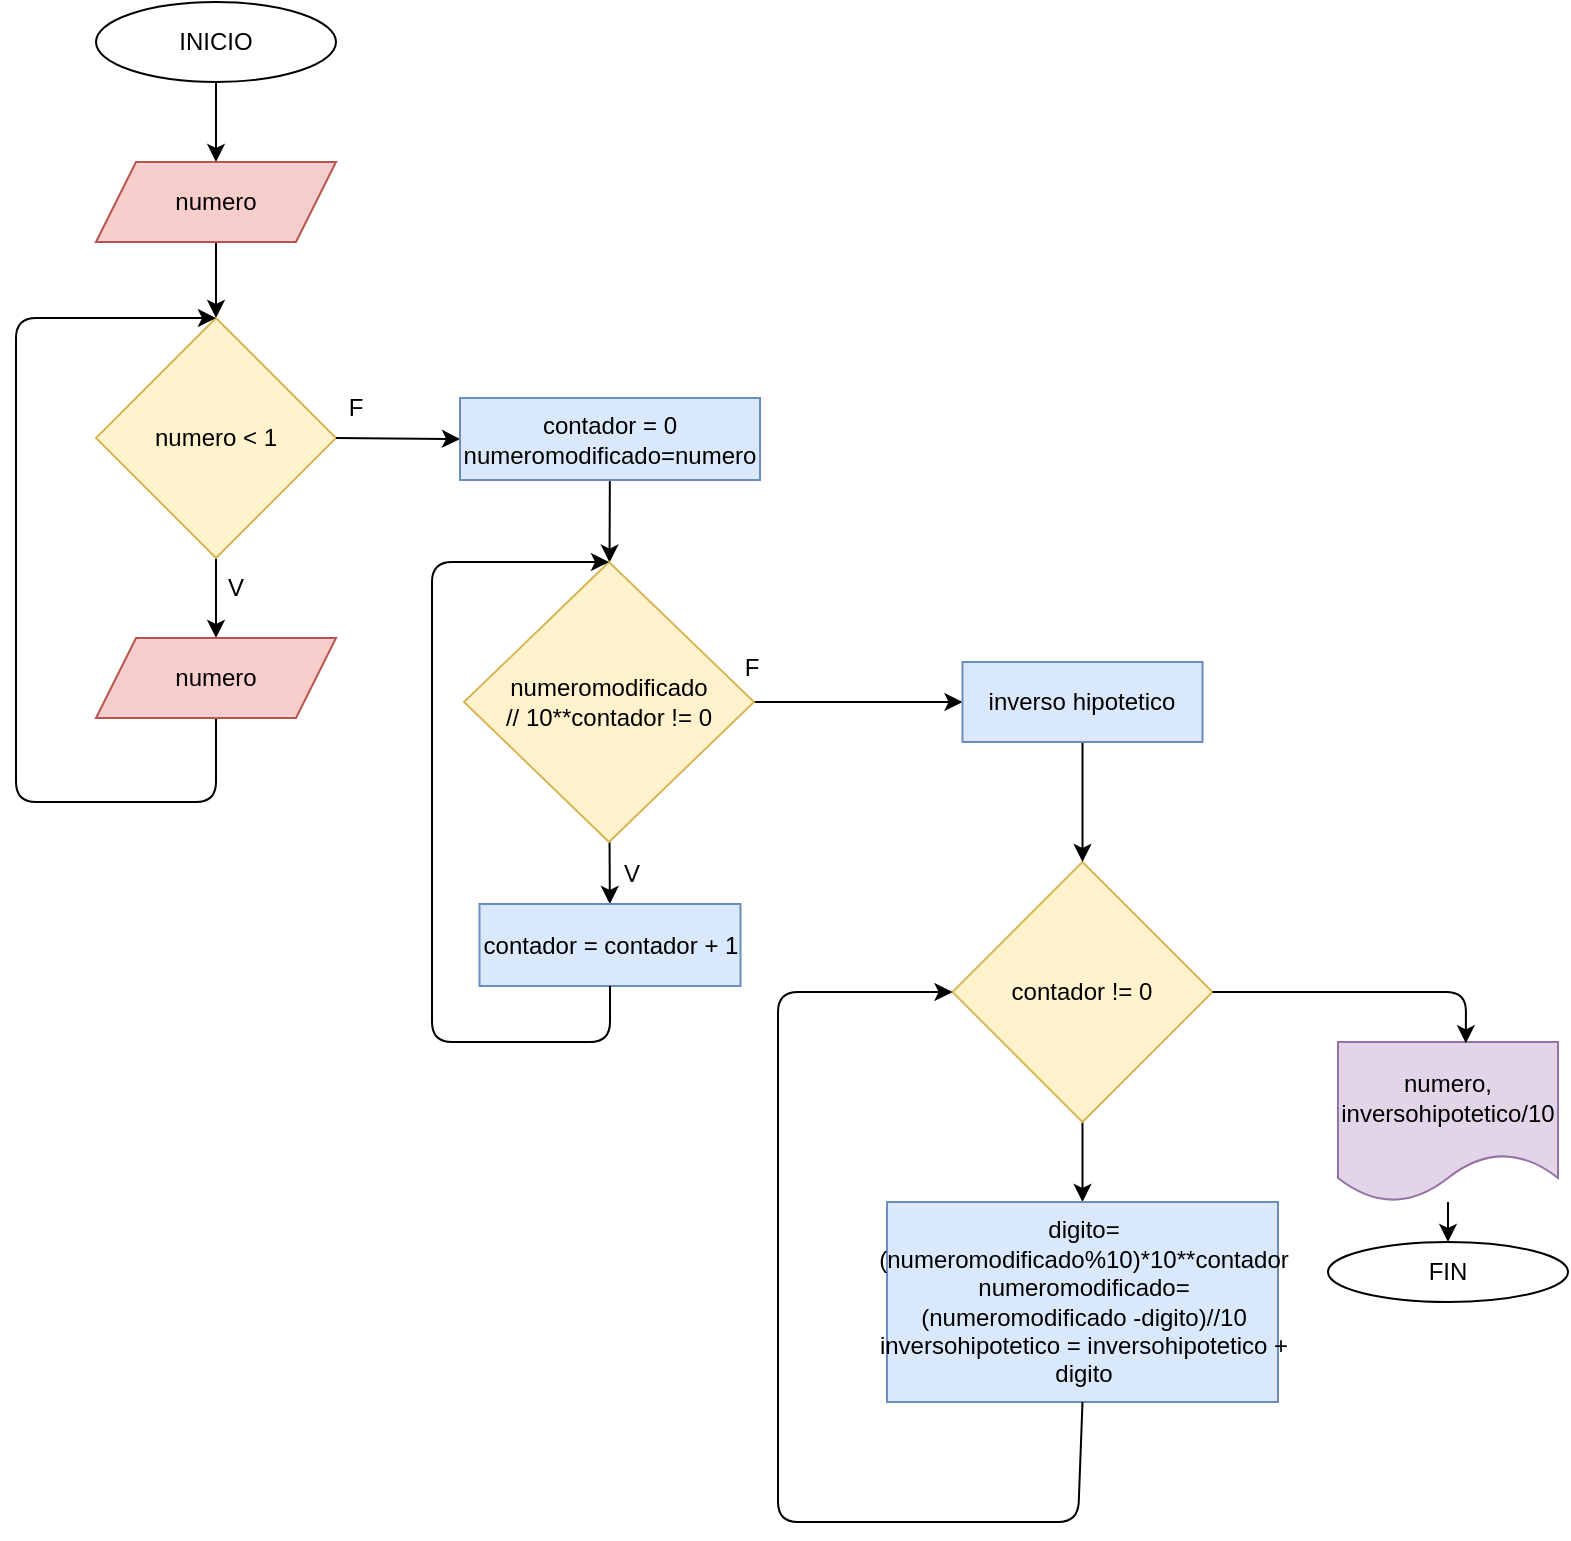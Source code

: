<mxfile>
    <diagram id="jWZl3iyOArzlj7FB98lf" name="Página-1">
        <mxGraphModel dx="371" dy="273" grid="1" gridSize="10" guides="1" tooltips="1" connect="1" arrows="1" fold="1" page="1" pageScale="1" pageWidth="827" pageHeight="1169" math="0" shadow="0">
            <root>
                <mxCell id="0"/>
                <mxCell id="1" parent="0"/>
                <mxCell id="2" value="" style="edgeStyle=none;html=1;" edge="1" parent="1" source="3" target="5">
                    <mxGeometry relative="1" as="geometry"/>
                </mxCell>
                <mxCell id="3" value="INICIO" style="ellipse;whiteSpace=wrap;html=1;" vertex="1" parent="1">
                    <mxGeometry x="79" y="40" width="120" height="40" as="geometry"/>
                </mxCell>
                <mxCell id="4" value="" style="edgeStyle=none;html=1;entryX=0.5;entryY=0;entryDx=0;entryDy=0;" edge="1" parent="1" source="5" target="9">
                    <mxGeometry relative="1" as="geometry">
                        <mxPoint x="139" y="200.0" as="targetPoint"/>
                    </mxGeometry>
                </mxCell>
                <mxCell id="5" value="numero" style="shape=parallelogram;perimeter=parallelogramPerimeter;whiteSpace=wrap;html=1;fixedSize=1;fillColor=#f8cecc;strokeColor=#b85450;" vertex="1" parent="1">
                    <mxGeometry x="79" y="120" width="120" height="40" as="geometry"/>
                </mxCell>
                <mxCell id="8" value="" style="edgeStyle=none;html=1;entryX=0.5;entryY=0;entryDx=0;entryDy=0;" edge="1" parent="1" source="9" target="18">
                    <mxGeometry relative="1" as="geometry">
                        <mxPoint x="139" y="358" as="targetPoint"/>
                    </mxGeometry>
                </mxCell>
                <mxCell id="9" value="numero &amp;lt; 1" style="rhombus;whiteSpace=wrap;html=1;fillColor=#fff2cc;strokeColor=#d6b656;" vertex="1" parent="1">
                    <mxGeometry x="79" y="198" width="120" height="120" as="geometry"/>
                </mxCell>
                <mxCell id="11" value="" style="endArrow=classic;html=1;exitX=0.5;exitY=1;exitDx=0;exitDy=0;entryX=0.5;entryY=0;entryDx=0;entryDy=0;" edge="1" parent="1" source="18" target="9">
                    <mxGeometry width="50" height="50" relative="1" as="geometry">
                        <mxPoint x="139" y="448" as="sourcePoint"/>
                        <mxPoint x="119" y="308" as="targetPoint"/>
                        <Array as="points">
                            <mxPoint x="139" y="440"/>
                            <mxPoint x="39" y="440"/>
                            <mxPoint x="39" y="198"/>
                        </Array>
                    </mxGeometry>
                </mxCell>
                <mxCell id="12" value="" style="endArrow=classic;html=1;exitX=1;exitY=0.5;exitDx=0;exitDy=0;entryX=0;entryY=0.5;entryDx=0;entryDy=0;" edge="1" parent="1" source="9" target="19">
                    <mxGeometry width="50" height="50" relative="1" as="geometry">
                        <mxPoint x="199" y="358" as="sourcePoint"/>
                        <mxPoint x="319" y="258" as="targetPoint"/>
                        <Array as="points"/>
                    </mxGeometry>
                </mxCell>
                <mxCell id="16" value="F" style="text;html=1;strokeColor=none;fillColor=none;align=center;verticalAlign=middle;whiteSpace=wrap;rounded=0;" vertex="1" parent="1">
                    <mxGeometry x="179" y="228" width="60" height="30" as="geometry"/>
                </mxCell>
                <mxCell id="17" value="V" style="text;html=1;strokeColor=none;fillColor=none;align=center;verticalAlign=middle;whiteSpace=wrap;rounded=0;" vertex="1" parent="1">
                    <mxGeometry x="119" y="318" width="60" height="30" as="geometry"/>
                </mxCell>
                <mxCell id="18" value="numero" style="shape=parallelogram;perimeter=parallelogramPerimeter;whiteSpace=wrap;html=1;fixedSize=1;fillColor=#f8cecc;strokeColor=#b85450;" vertex="1" parent="1">
                    <mxGeometry x="79" y="358" width="120" height="40" as="geometry"/>
                </mxCell>
                <mxCell id="21" value="" style="edgeStyle=none;html=1;" edge="1" parent="1" source="19" target="20">
                    <mxGeometry relative="1" as="geometry"/>
                </mxCell>
                <mxCell id="19" value="contador = 0&lt;br&gt;numeromodificado=numero" style="rounded=0;whiteSpace=wrap;html=1;fillColor=#dae8fc;strokeColor=#6c8ebf;" vertex="1" parent="1">
                    <mxGeometry x="261" y="238" width="150" height="41" as="geometry"/>
                </mxCell>
                <mxCell id="23" value="" style="edgeStyle=none;html=1;" edge="1" parent="1" source="20" target="22">
                    <mxGeometry relative="1" as="geometry"/>
                </mxCell>
                <mxCell id="32" value="" style="edgeStyle=none;html=1;" edge="1" parent="1" source="20" target="31">
                    <mxGeometry relative="1" as="geometry"/>
                </mxCell>
                <mxCell id="20" value="numeromodificado&lt;br&gt;// 10**contador != 0" style="rhombus;whiteSpace=wrap;html=1;rounded=0;fillColor=#fff2cc;strokeColor=#d6b656;" vertex="1" parent="1">
                    <mxGeometry x="263" y="320" width="145" height="140" as="geometry"/>
                </mxCell>
                <mxCell id="22" value="contador = contador + 1" style="rounded=0;whiteSpace=wrap;html=1;fillColor=#dae8fc;strokeColor=#6c8ebf;" vertex="1" parent="1">
                    <mxGeometry x="270.75" y="491" width="130.5" height="41" as="geometry"/>
                </mxCell>
                <mxCell id="24" value="" style="endArrow=classic;html=1;exitX=0.5;exitY=1;exitDx=0;exitDy=0;entryX=0.5;entryY=0;entryDx=0;entryDy=0;" edge="1" parent="1" source="22" target="20">
                    <mxGeometry width="50" height="50" relative="1" as="geometry">
                        <mxPoint x="337" y="470" as="sourcePoint"/>
                        <mxPoint x="247" y="320" as="targetPoint"/>
                        <Array as="points">
                            <mxPoint x="336" y="560"/>
                            <mxPoint x="247" y="560"/>
                            <mxPoint x="247" y="320"/>
                        </Array>
                    </mxGeometry>
                </mxCell>
                <mxCell id="25" value="V" style="text;html=1;strokeColor=none;fillColor=none;align=center;verticalAlign=middle;whiteSpace=wrap;rounded=0;" vertex="1" parent="1">
                    <mxGeometry x="317" y="461" width="60" height="30" as="geometry"/>
                </mxCell>
                <mxCell id="26" value="F" style="text;html=1;strokeColor=none;fillColor=none;align=center;verticalAlign=middle;whiteSpace=wrap;rounded=0;" vertex="1" parent="1">
                    <mxGeometry x="377" y="358" width="60" height="30" as="geometry"/>
                </mxCell>
                <mxCell id="30" value="" style="edgeStyle=none;html=1;" edge="1" parent="1" source="27" target="29">
                    <mxGeometry relative="1" as="geometry"/>
                </mxCell>
                <mxCell id="27" value="contador != 0" style="rhombus;whiteSpace=wrap;html=1;fillColor=#fff2cc;strokeColor=#d6b656;rounded=0;" vertex="1" parent="1">
                    <mxGeometry x="507.25" y="470" width="130" height="130" as="geometry"/>
                </mxCell>
                <mxCell id="29" value="digito= (numeromodificado%10)*10**contador&lt;br&gt;numeromodificado=(numeromodificado -digito)//10&lt;br&gt;inversohipotetico = inversohipotetico + digito" style="whiteSpace=wrap;html=1;fillColor=#dae8fc;strokeColor=#6c8ebf;rounded=0;" vertex="1" parent="1">
                    <mxGeometry x="474.5" y="640" width="195.5" height="100" as="geometry"/>
                </mxCell>
                <mxCell id="33" value="" style="edgeStyle=none;html=1;" edge="1" parent="1" source="31" target="27">
                    <mxGeometry relative="1" as="geometry"/>
                </mxCell>
                <mxCell id="31" value="inverso hipotetico" style="whiteSpace=wrap;html=1;fillColor=#dae8fc;strokeColor=#6c8ebf;rounded=0;" vertex="1" parent="1">
                    <mxGeometry x="512.25" y="370" width="120" height="40" as="geometry"/>
                </mxCell>
                <mxCell id="34" value="" style="endArrow=classic;html=1;exitX=0.5;exitY=1;exitDx=0;exitDy=0;entryX=0;entryY=0.5;entryDx=0;entryDy=0;" edge="1" parent="1" source="29" target="27">
                    <mxGeometry width="50" height="50" relative="1" as="geometry">
                        <mxPoint x="525" y="660" as="sourcePoint"/>
                        <mxPoint x="575" y="610" as="targetPoint"/>
                        <Array as="points">
                            <mxPoint x="570" y="800"/>
                            <mxPoint x="420" y="800"/>
                            <mxPoint x="420" y="535"/>
                        </Array>
                    </mxGeometry>
                </mxCell>
                <mxCell id="38" value="" style="edgeStyle=none;html=1;" edge="1" parent="1" source="35" target="37">
                    <mxGeometry relative="1" as="geometry"/>
                </mxCell>
                <mxCell id="35" value="numero, inversohipotetico/10" style="shape=document;whiteSpace=wrap;html=1;boundedLbl=1;fillColor=#e1d5e7;strokeColor=#9673a6;" vertex="1" parent="1">
                    <mxGeometry x="700" y="560" width="110" height="80" as="geometry"/>
                </mxCell>
                <mxCell id="36" value="" style="endArrow=classic;html=1;exitX=1;exitY=0.5;exitDx=0;exitDy=0;entryX=0.581;entryY=0.008;entryDx=0;entryDy=0;entryPerimeter=0;" edge="1" parent="1" source="27" target="35">
                    <mxGeometry width="50" height="50" relative="1" as="geometry">
                        <mxPoint x="640" y="720" as="sourcePoint"/>
                        <mxPoint x="690" y="670" as="targetPoint"/>
                        <Array as="points">
                            <mxPoint x="764" y="535"/>
                        </Array>
                    </mxGeometry>
                </mxCell>
                <mxCell id="37" value="FIN" style="ellipse;whiteSpace=wrap;html=1;" vertex="1" parent="1">
                    <mxGeometry x="695" y="660" width="120" height="30" as="geometry"/>
                </mxCell>
            </root>
        </mxGraphModel>
    </diagram>
</mxfile>